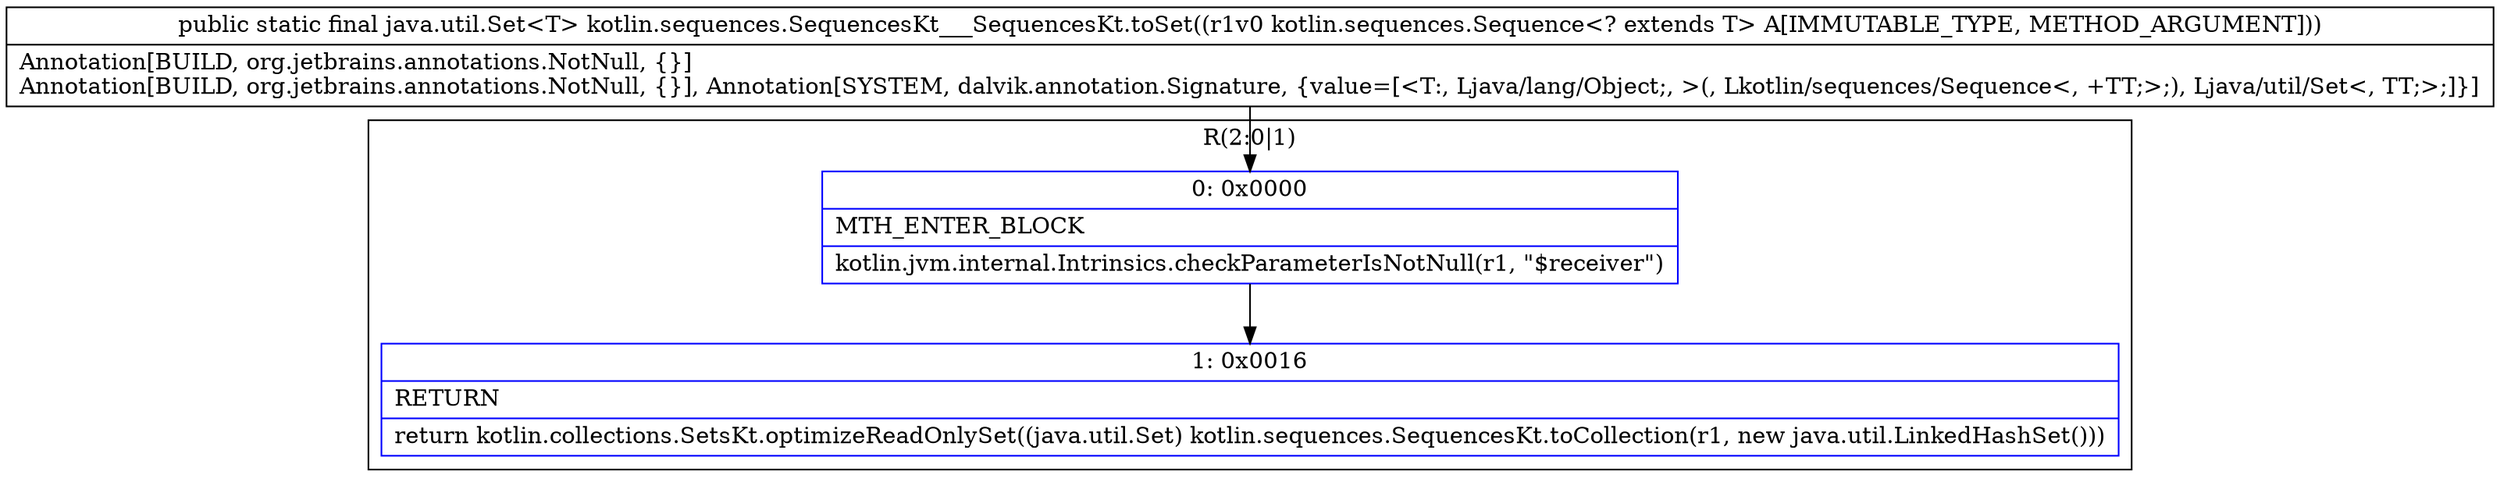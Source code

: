 digraph "CFG forkotlin.sequences.SequencesKt___SequencesKt.toSet(Lkotlin\/sequences\/Sequence;)Ljava\/util\/Set;" {
subgraph cluster_Region_1140613680 {
label = "R(2:0|1)";
node [shape=record,color=blue];
Node_0 [shape=record,label="{0\:\ 0x0000|MTH_ENTER_BLOCK\l|kotlin.jvm.internal.Intrinsics.checkParameterIsNotNull(r1, \"$receiver\")\l}"];
Node_1 [shape=record,label="{1\:\ 0x0016|RETURN\l|return kotlin.collections.SetsKt.optimizeReadOnlySet((java.util.Set) kotlin.sequences.SequencesKt.toCollection(r1, new java.util.LinkedHashSet()))\l}"];
}
MethodNode[shape=record,label="{public static final java.util.Set\<T\> kotlin.sequences.SequencesKt___SequencesKt.toSet((r1v0 kotlin.sequences.Sequence\<? extends T\> A[IMMUTABLE_TYPE, METHOD_ARGUMENT]))  | Annotation[BUILD, org.jetbrains.annotations.NotNull, \{\}]\lAnnotation[BUILD, org.jetbrains.annotations.NotNull, \{\}], Annotation[SYSTEM, dalvik.annotation.Signature, \{value=[\<T:, Ljava\/lang\/Object;, \>(, Lkotlin\/sequences\/Sequence\<, +TT;\>;), Ljava\/util\/Set\<, TT;\>;]\}]\l}"];
MethodNode -> Node_0;
Node_0 -> Node_1;
}

